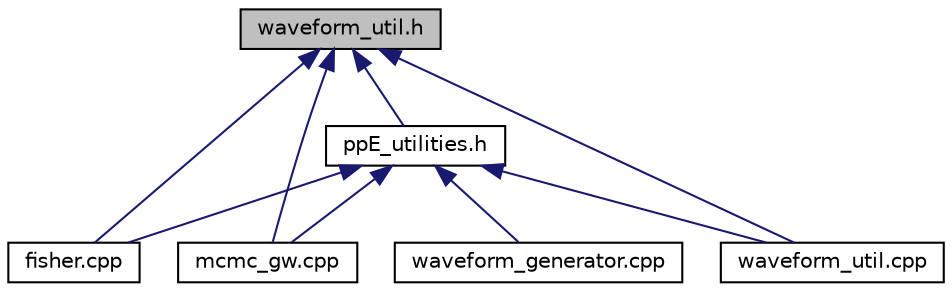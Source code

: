 digraph "waveform_util.h"
{
  edge [fontname="Helvetica",fontsize="10",labelfontname="Helvetica",labelfontsize="10"];
  node [fontname="Helvetica",fontsize="10",shape=record];
  Node13 [label="waveform_util.h",height=0.2,width=0.4,color="black", fillcolor="grey75", style="filled", fontcolor="black"];
  Node13 -> Node14 [dir="back",color="midnightblue",fontsize="10",style="solid",fontname="Helvetica"];
  Node14 [label="fisher.cpp",height=0.2,width=0.4,color="black", fillcolor="white", style="filled",URL="$db/dd7/fisher_8cpp.html"];
  Node13 -> Node15 [dir="back",color="midnightblue",fontsize="10",style="solid",fontname="Helvetica"];
  Node15 [label="mcmc_gw.cpp",height=0.2,width=0.4,color="black", fillcolor="white", style="filled",URL="$de/dbe/mcmc__gw_8cpp.html"];
  Node13 -> Node16 [dir="back",color="midnightblue",fontsize="10",style="solid",fontname="Helvetica"];
  Node16 [label="waveform_util.cpp",height=0.2,width=0.4,color="black", fillcolor="white", style="filled",URL="$d1/d3f/waveform__util_8cpp.html"];
  Node13 -> Node17 [dir="back",color="midnightblue",fontsize="10",style="solid",fontname="Helvetica"];
  Node17 [label="ppE_utilities.h",height=0.2,width=0.4,color="black", fillcolor="white", style="filled",URL="$d0/d96/ppE__utilities_8h_source.html"];
  Node17 -> Node14 [dir="back",color="midnightblue",fontsize="10",style="solid",fontname="Helvetica"];
  Node17 -> Node15 [dir="back",color="midnightblue",fontsize="10",style="solid",fontname="Helvetica"];
  Node17 -> Node18 [dir="back",color="midnightblue",fontsize="10",style="solid",fontname="Helvetica"];
  Node18 [label="waveform_generator.cpp",height=0.2,width=0.4,color="black", fillcolor="white", style="filled",URL="$dc/dd2/waveform__generator_8cpp.html"];
  Node17 -> Node16 [dir="back",color="midnightblue",fontsize="10",style="solid",fontname="Helvetica"];
}
